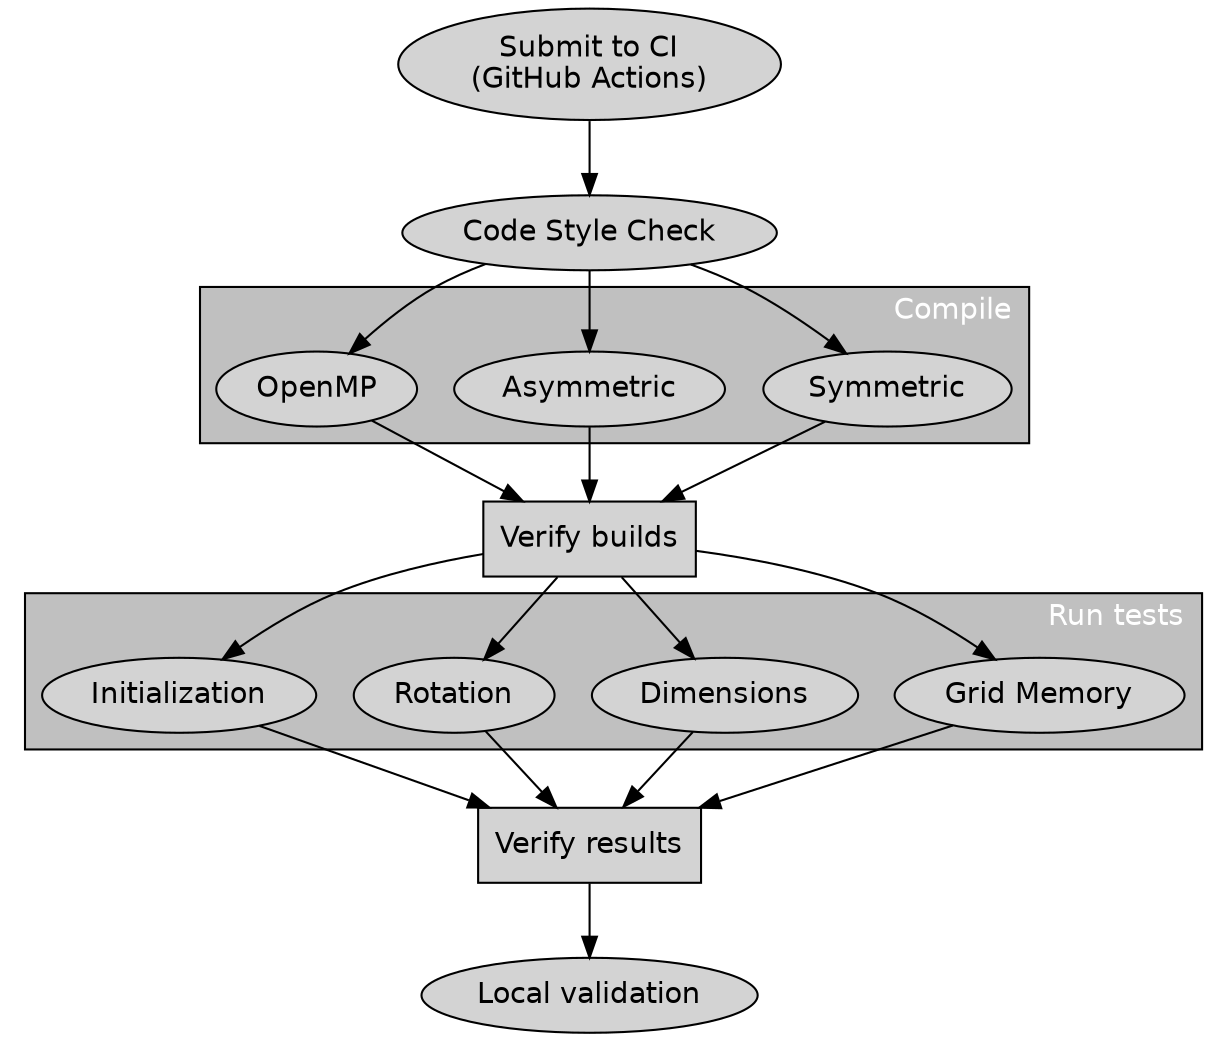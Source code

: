 digraph testing {
    fontname = helvetica
    fontcolor = white
    labeljust = r
    node [
        style = filled,
        fontname = helvetica
    ]

    concentrate = true
    bgcolor = transparent

    submit [label = "Submit to CI\n(GitHub Actions)"]

    codestyle [label = "Code Style Check"]

    build1 [label="Symmetric"];
    build2 [label="Asymmetric"];
    build3 [label="OpenMP"];

    build_verify [label="Verify builds", shape=rectangle]

    test1 [label="Grid Memory"]
    test2 [label="Dimensions"]
    test3 [label="Rotation"]
    test4 [label="Initialization"]

    verify_results [label="Verify results", shape=rectangle]

    validate [label="Local validation"]

    submit -> codestyle
    codestyle -> {build1, build2, build3}
    {build1, build2, build3} -> build_verify
    build_verify -> {test1, test2, test3, test4}
    {test1, test2, test3, test4} -> verify_results
    verify_results -> validate

    subgraph cluster_build {
        style=filled
        label="Compile"
        bgcolor = grey
        labeljust = r
        build1; build2; build3
    }
    subgraph cluster_test {
        style=filled
        label="Run tests"; 
        bgcolor = grey
        labeljust = r
        test1; test2; test3; test4
    }
}
